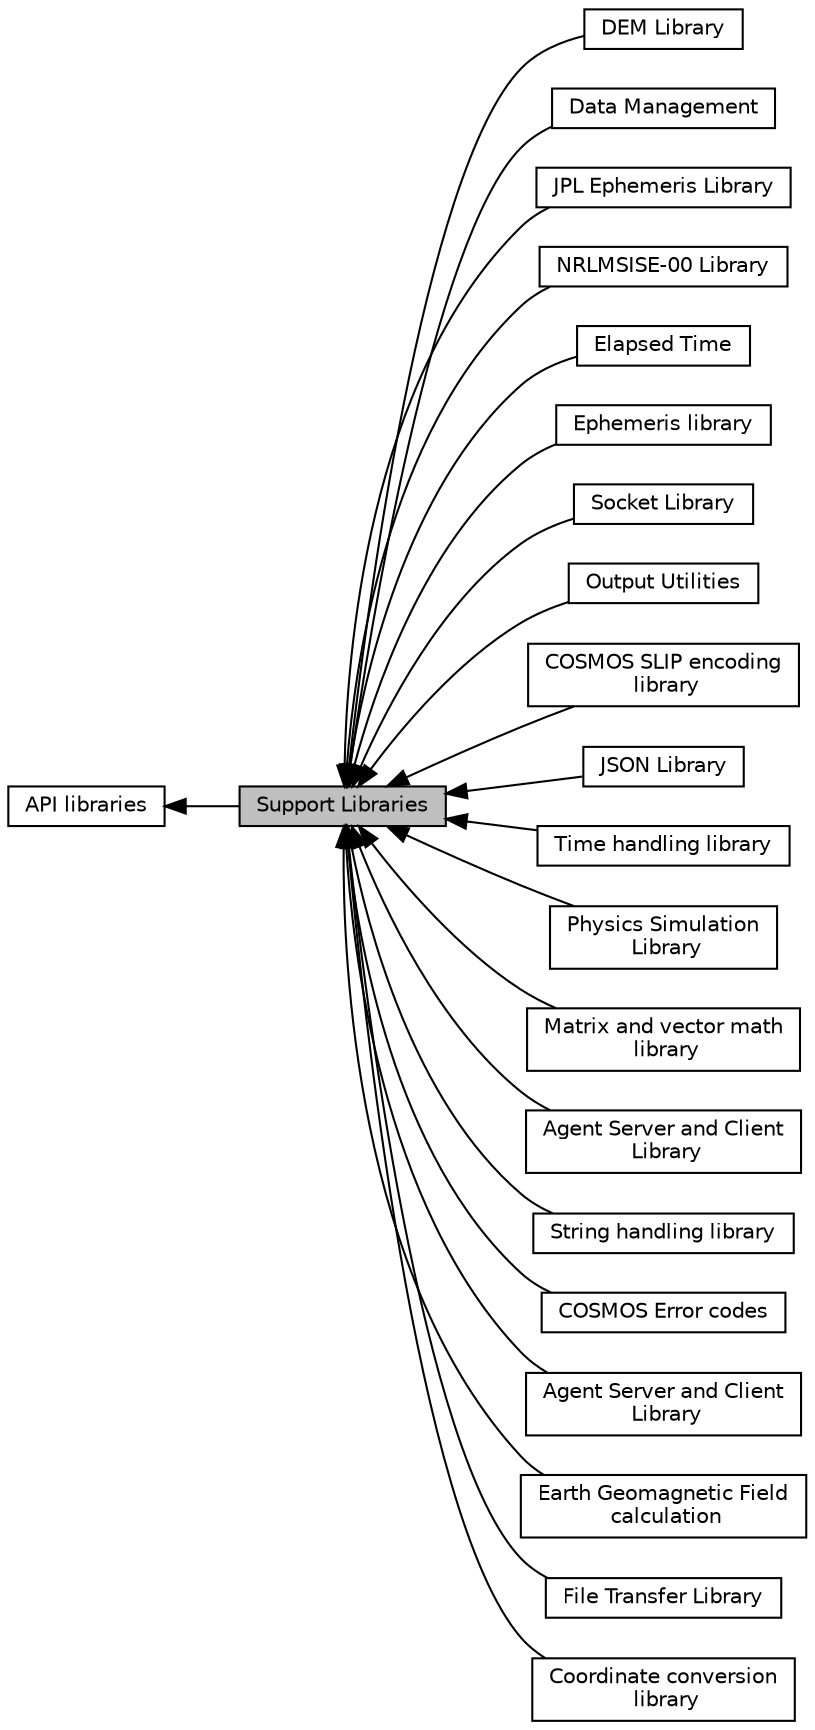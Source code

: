 digraph "Support Libraries"
{
  edge [fontname="Helvetica",fontsize="10",labelfontname="Helvetica",labelfontsize="10"];
  node [fontname="Helvetica",fontsize="10",shape=record];
  rankdir=LR;
  Node9 [label="DEM Library",height=0.2,width=0.4,color="black", fillcolor="white", style="filled",URL="$group__demlib.html"];
  Node8 [label="Data Management",height=0.2,width=0.4,color="black", fillcolor="white", style="filled",URL="$group__datalib.html"];
  Node13 [label="JPL Ephemeris Library",height=0.2,width=0.4,color="black", fillcolor="white", style="filled",URL="$group__jpleph.html"];
  Node15 [label="NRLMSISE-00 Library",height=0.2,width=0.4,color="black", fillcolor="white", style="filled",URL="$group__nrlmsise.html"];
  Node0 [label="Support Libraries",height=0.2,width=0.4,color="black", fillcolor="grey75", style="filled", fontcolor="black"];
  Node10 [label="Elapsed Time",height=0.2,width=0.4,color="black", fillcolor="white", style="filled",URL="$group__elapsedtime.html"];
  Node11 [label="Ephemeris library",height=0.2,width=0.4,color="black", fillcolor="white", style="filled",URL="$group__ephemlib.html"];
  Node18 [label="Socket Library",height=0.2,width=0.4,color="black", fillcolor="white", style="filled",URL="$group__socketlib.html"];
  Node16 [label="Output Utilities",height=0.2,width=0.4,color="black", fillcolor="white", style="filled",URL="$group__printutils.html"];
  Node17 [label="COSMOS SLIP encoding\l library",height=0.2,width=0.4,color="black", fillcolor="white", style="filled",URL="$group__sliplib.html"];
  Node14 [label="JSON Library",height=0.2,width=0.4,color="black", fillcolor="white", style="filled",URL="$group__jsonlib.html"];
  Node20 [label="Time handling library",height=0.2,width=0.4,color="black", fillcolor="white", style="filled",URL="$group__timelib.html"];
  Node5 [label="Physics Simulation\l Library",height=0.2,width=0.4,color="black", fillcolor="white", style="filled",URL="$group__physicslib.html"];
  Node4 [label="Matrix and vector math\l library",height=0.2,width=0.4,color="black", fillcolor="white", style="filled",URL="$group__mathlib.html"];
  Node3 [label="Agent Server and Client\l Library",height=0.2,width=0.4,color="black", fillcolor="white", style="filled",URL="$group__agentlib.html"];
  Node19 [label="String handling library",height=0.2,width=0.4,color="black", fillcolor="white", style="filled",URL="$group__stringlib.html"];
  Node7 [label="COSMOS Error codes",height=0.2,width=0.4,color="black", fillcolor="white", style="filled",URL="$group__error.html"];
  Node1 [label="API libraries",height=0.2,width=0.4,color="black", fillcolor="white", style="filled",URL="$group__libraries.html"];
  Node2 [label="Agent Server and Client\l Library",height=0.2,width=0.4,color="black", fillcolor="white", style="filled",URL="$group__agentclass.html"];
  Node12 [label="Earth Geomagnetic Field\l calculation",height=0.2,width=0.4,color="black", fillcolor="white", style="filled",URL="$group__geomag.html"];
  Node21 [label="File Transfer Library",height=0.2,width=0.4,color="black", fillcolor="white", style="filled",URL="$group__transferlib.html"];
  Node6 [label="Coordinate conversion\l library",height=0.2,width=0.4,color="black", fillcolor="white", style="filled",URL="$group__convertlib.html"];
  Node1->Node0 [shape=plaintext, dir="back", style="solid"];
  Node0->Node2 [shape=plaintext, dir="back", style="solid"];
  Node0->Node3 [shape=plaintext, dir="back", style="solid"];
  Node0->Node4 [shape=plaintext, dir="back", style="solid"];
  Node0->Node5 [shape=plaintext, dir="back", style="solid"];
  Node0->Node6 [shape=plaintext, dir="back", style="solid"];
  Node0->Node7 [shape=plaintext, dir="back", style="solid"];
  Node0->Node8 [shape=plaintext, dir="back", style="solid"];
  Node0->Node9 [shape=plaintext, dir="back", style="solid"];
  Node0->Node10 [shape=plaintext, dir="back", style="solid"];
  Node0->Node11 [shape=plaintext, dir="back", style="solid"];
  Node0->Node12 [shape=plaintext, dir="back", style="solid"];
  Node0->Node13 [shape=plaintext, dir="back", style="solid"];
  Node0->Node14 [shape=plaintext, dir="back", style="solid"];
  Node0->Node15 [shape=plaintext, dir="back", style="solid"];
  Node0->Node16 [shape=plaintext, dir="back", style="solid"];
  Node0->Node17 [shape=plaintext, dir="back", style="solid"];
  Node0->Node18 [shape=plaintext, dir="back", style="solid"];
  Node0->Node19 [shape=plaintext, dir="back", style="solid"];
  Node0->Node20 [shape=plaintext, dir="back", style="solid"];
  Node0->Node21 [shape=plaintext, dir="back", style="solid"];
}
